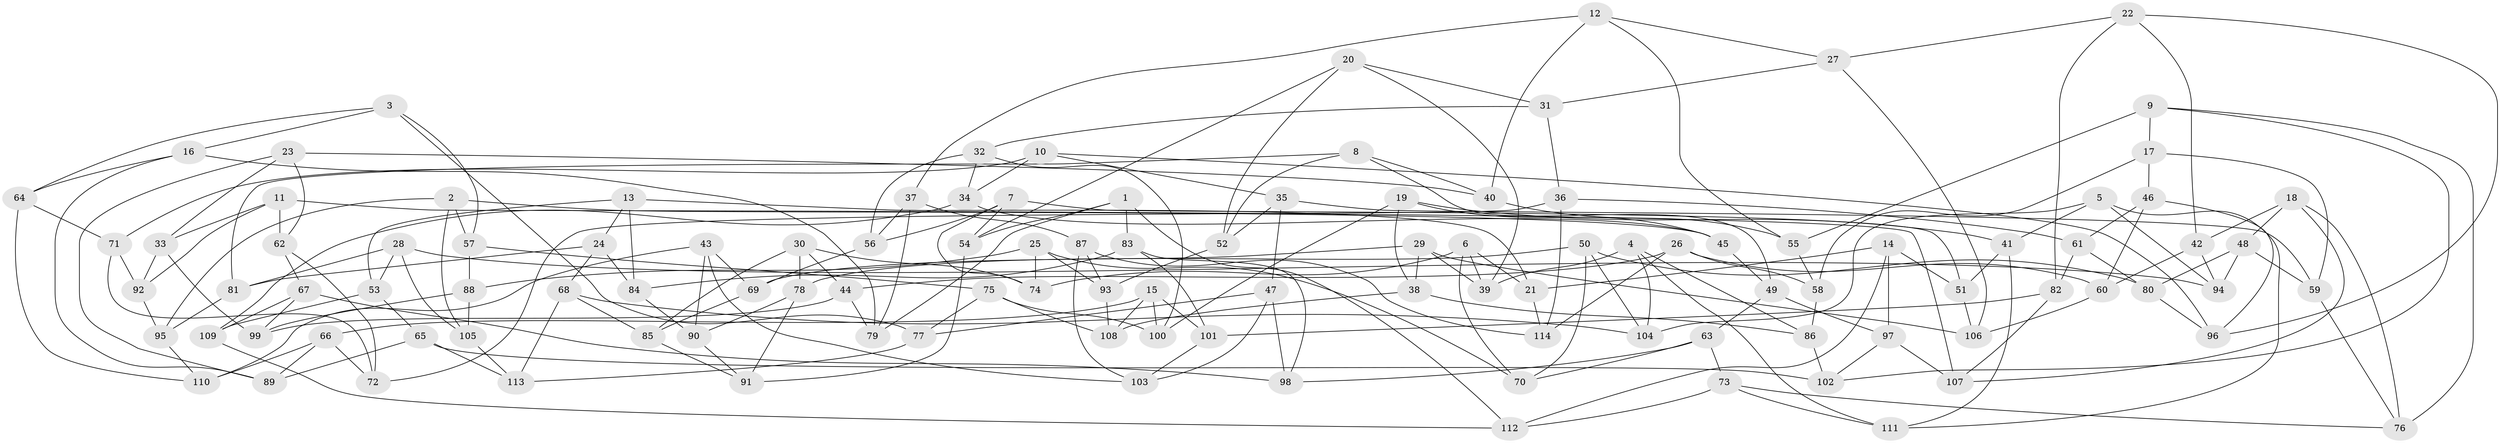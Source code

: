 // coarse degree distribution, {6: 0.4594594594594595, 4: 0.4594594594594595, 5: 0.08108108108108109}
// Generated by graph-tools (version 1.1) at 2025/42/03/06/25 10:42:18]
// undirected, 114 vertices, 228 edges
graph export_dot {
graph [start="1"]
  node [color=gray90,style=filled];
  1;
  2;
  3;
  4;
  5;
  6;
  7;
  8;
  9;
  10;
  11;
  12;
  13;
  14;
  15;
  16;
  17;
  18;
  19;
  20;
  21;
  22;
  23;
  24;
  25;
  26;
  27;
  28;
  29;
  30;
  31;
  32;
  33;
  34;
  35;
  36;
  37;
  38;
  39;
  40;
  41;
  42;
  43;
  44;
  45;
  46;
  47;
  48;
  49;
  50;
  51;
  52;
  53;
  54;
  55;
  56;
  57;
  58;
  59;
  60;
  61;
  62;
  63;
  64;
  65;
  66;
  67;
  68;
  69;
  70;
  71;
  72;
  73;
  74;
  75;
  76;
  77;
  78;
  79;
  80;
  81;
  82;
  83;
  84;
  85;
  86;
  87;
  88;
  89;
  90;
  91;
  92;
  93;
  94;
  95;
  96;
  97;
  98;
  99;
  100;
  101;
  102;
  103;
  104;
  105;
  106;
  107;
  108;
  109;
  110;
  111;
  112;
  113;
  114;
  1 -- 112;
  1 -- 79;
  1 -- 83;
  1 -- 54;
  2 -- 45;
  2 -- 105;
  2 -- 95;
  2 -- 57;
  3 -- 16;
  3 -- 64;
  3 -- 77;
  3 -- 57;
  4 -- 39;
  4 -- 111;
  4 -- 104;
  4 -- 86;
  5 -- 94;
  5 -- 41;
  5 -- 111;
  5 -- 104;
  6 -- 39;
  6 -- 74;
  6 -- 21;
  6 -- 70;
  7 -- 74;
  7 -- 51;
  7 -- 54;
  7 -- 56;
  8 -- 81;
  8 -- 49;
  8 -- 40;
  8 -- 52;
  9 -- 17;
  9 -- 76;
  9 -- 102;
  9 -- 55;
  10 -- 35;
  10 -- 96;
  10 -- 71;
  10 -- 34;
  11 -- 92;
  11 -- 33;
  11 -- 62;
  11 -- 107;
  12 -- 40;
  12 -- 27;
  12 -- 37;
  12 -- 55;
  13 -- 21;
  13 -- 24;
  13 -- 84;
  13 -- 53;
  14 -- 21;
  14 -- 112;
  14 -- 97;
  14 -- 51;
  15 -- 100;
  15 -- 108;
  15 -- 101;
  15 -- 66;
  16 -- 64;
  16 -- 89;
  16 -- 79;
  17 -- 58;
  17 -- 59;
  17 -- 46;
  18 -- 42;
  18 -- 76;
  18 -- 107;
  18 -- 48;
  19 -- 45;
  19 -- 100;
  19 -- 41;
  19 -- 38;
  20 -- 52;
  20 -- 39;
  20 -- 54;
  20 -- 31;
  21 -- 114;
  22 -- 42;
  22 -- 96;
  22 -- 82;
  22 -- 27;
  23 -- 33;
  23 -- 62;
  23 -- 89;
  23 -- 40;
  24 -- 84;
  24 -- 68;
  24 -- 81;
  25 -- 93;
  25 -- 74;
  25 -- 88;
  25 -- 70;
  26 -- 114;
  26 -- 60;
  26 -- 58;
  26 -- 44;
  27 -- 106;
  27 -- 31;
  28 -- 94;
  28 -- 53;
  28 -- 81;
  28 -- 105;
  29 -- 38;
  29 -- 39;
  29 -- 106;
  29 -- 69;
  30 -- 78;
  30 -- 74;
  30 -- 44;
  30 -- 85;
  31 -- 32;
  31 -- 36;
  32 -- 100;
  32 -- 34;
  32 -- 56;
  33 -- 99;
  33 -- 92;
  34 -- 45;
  34 -- 109;
  35 -- 52;
  35 -- 59;
  35 -- 47;
  36 -- 114;
  36 -- 61;
  36 -- 72;
  37 -- 79;
  37 -- 56;
  37 -- 87;
  38 -- 108;
  38 -- 86;
  40 -- 55;
  41 -- 111;
  41 -- 51;
  42 -- 94;
  42 -- 60;
  43 -- 110;
  43 -- 90;
  43 -- 69;
  43 -- 103;
  44 -- 79;
  44 -- 99;
  45 -- 49;
  46 -- 60;
  46 -- 96;
  46 -- 61;
  47 -- 77;
  47 -- 98;
  47 -- 103;
  48 -- 59;
  48 -- 94;
  48 -- 80;
  49 -- 97;
  49 -- 63;
  50 -- 70;
  50 -- 104;
  50 -- 78;
  50 -- 80;
  51 -- 106;
  52 -- 93;
  53 -- 65;
  53 -- 109;
  54 -- 91;
  55 -- 58;
  56 -- 69;
  57 -- 75;
  57 -- 88;
  58 -- 86;
  59 -- 76;
  60 -- 106;
  61 -- 80;
  61 -- 82;
  62 -- 67;
  62 -- 72;
  63 -- 98;
  63 -- 70;
  63 -- 73;
  64 -- 71;
  64 -- 110;
  65 -- 89;
  65 -- 102;
  65 -- 113;
  66 -- 89;
  66 -- 110;
  66 -- 72;
  67 -- 109;
  67 -- 99;
  67 -- 98;
  68 -- 113;
  68 -- 104;
  68 -- 85;
  69 -- 85;
  71 -- 92;
  71 -- 72;
  73 -- 111;
  73 -- 112;
  73 -- 76;
  75 -- 77;
  75 -- 100;
  75 -- 108;
  77 -- 113;
  78 -- 90;
  78 -- 91;
  80 -- 96;
  81 -- 95;
  82 -- 107;
  82 -- 101;
  83 -- 84;
  83 -- 98;
  83 -- 101;
  84 -- 90;
  85 -- 91;
  86 -- 102;
  87 -- 103;
  87 -- 93;
  87 -- 114;
  88 -- 105;
  88 -- 99;
  90 -- 91;
  92 -- 95;
  93 -- 108;
  95 -- 110;
  97 -- 102;
  97 -- 107;
  101 -- 103;
  105 -- 113;
  109 -- 112;
}
